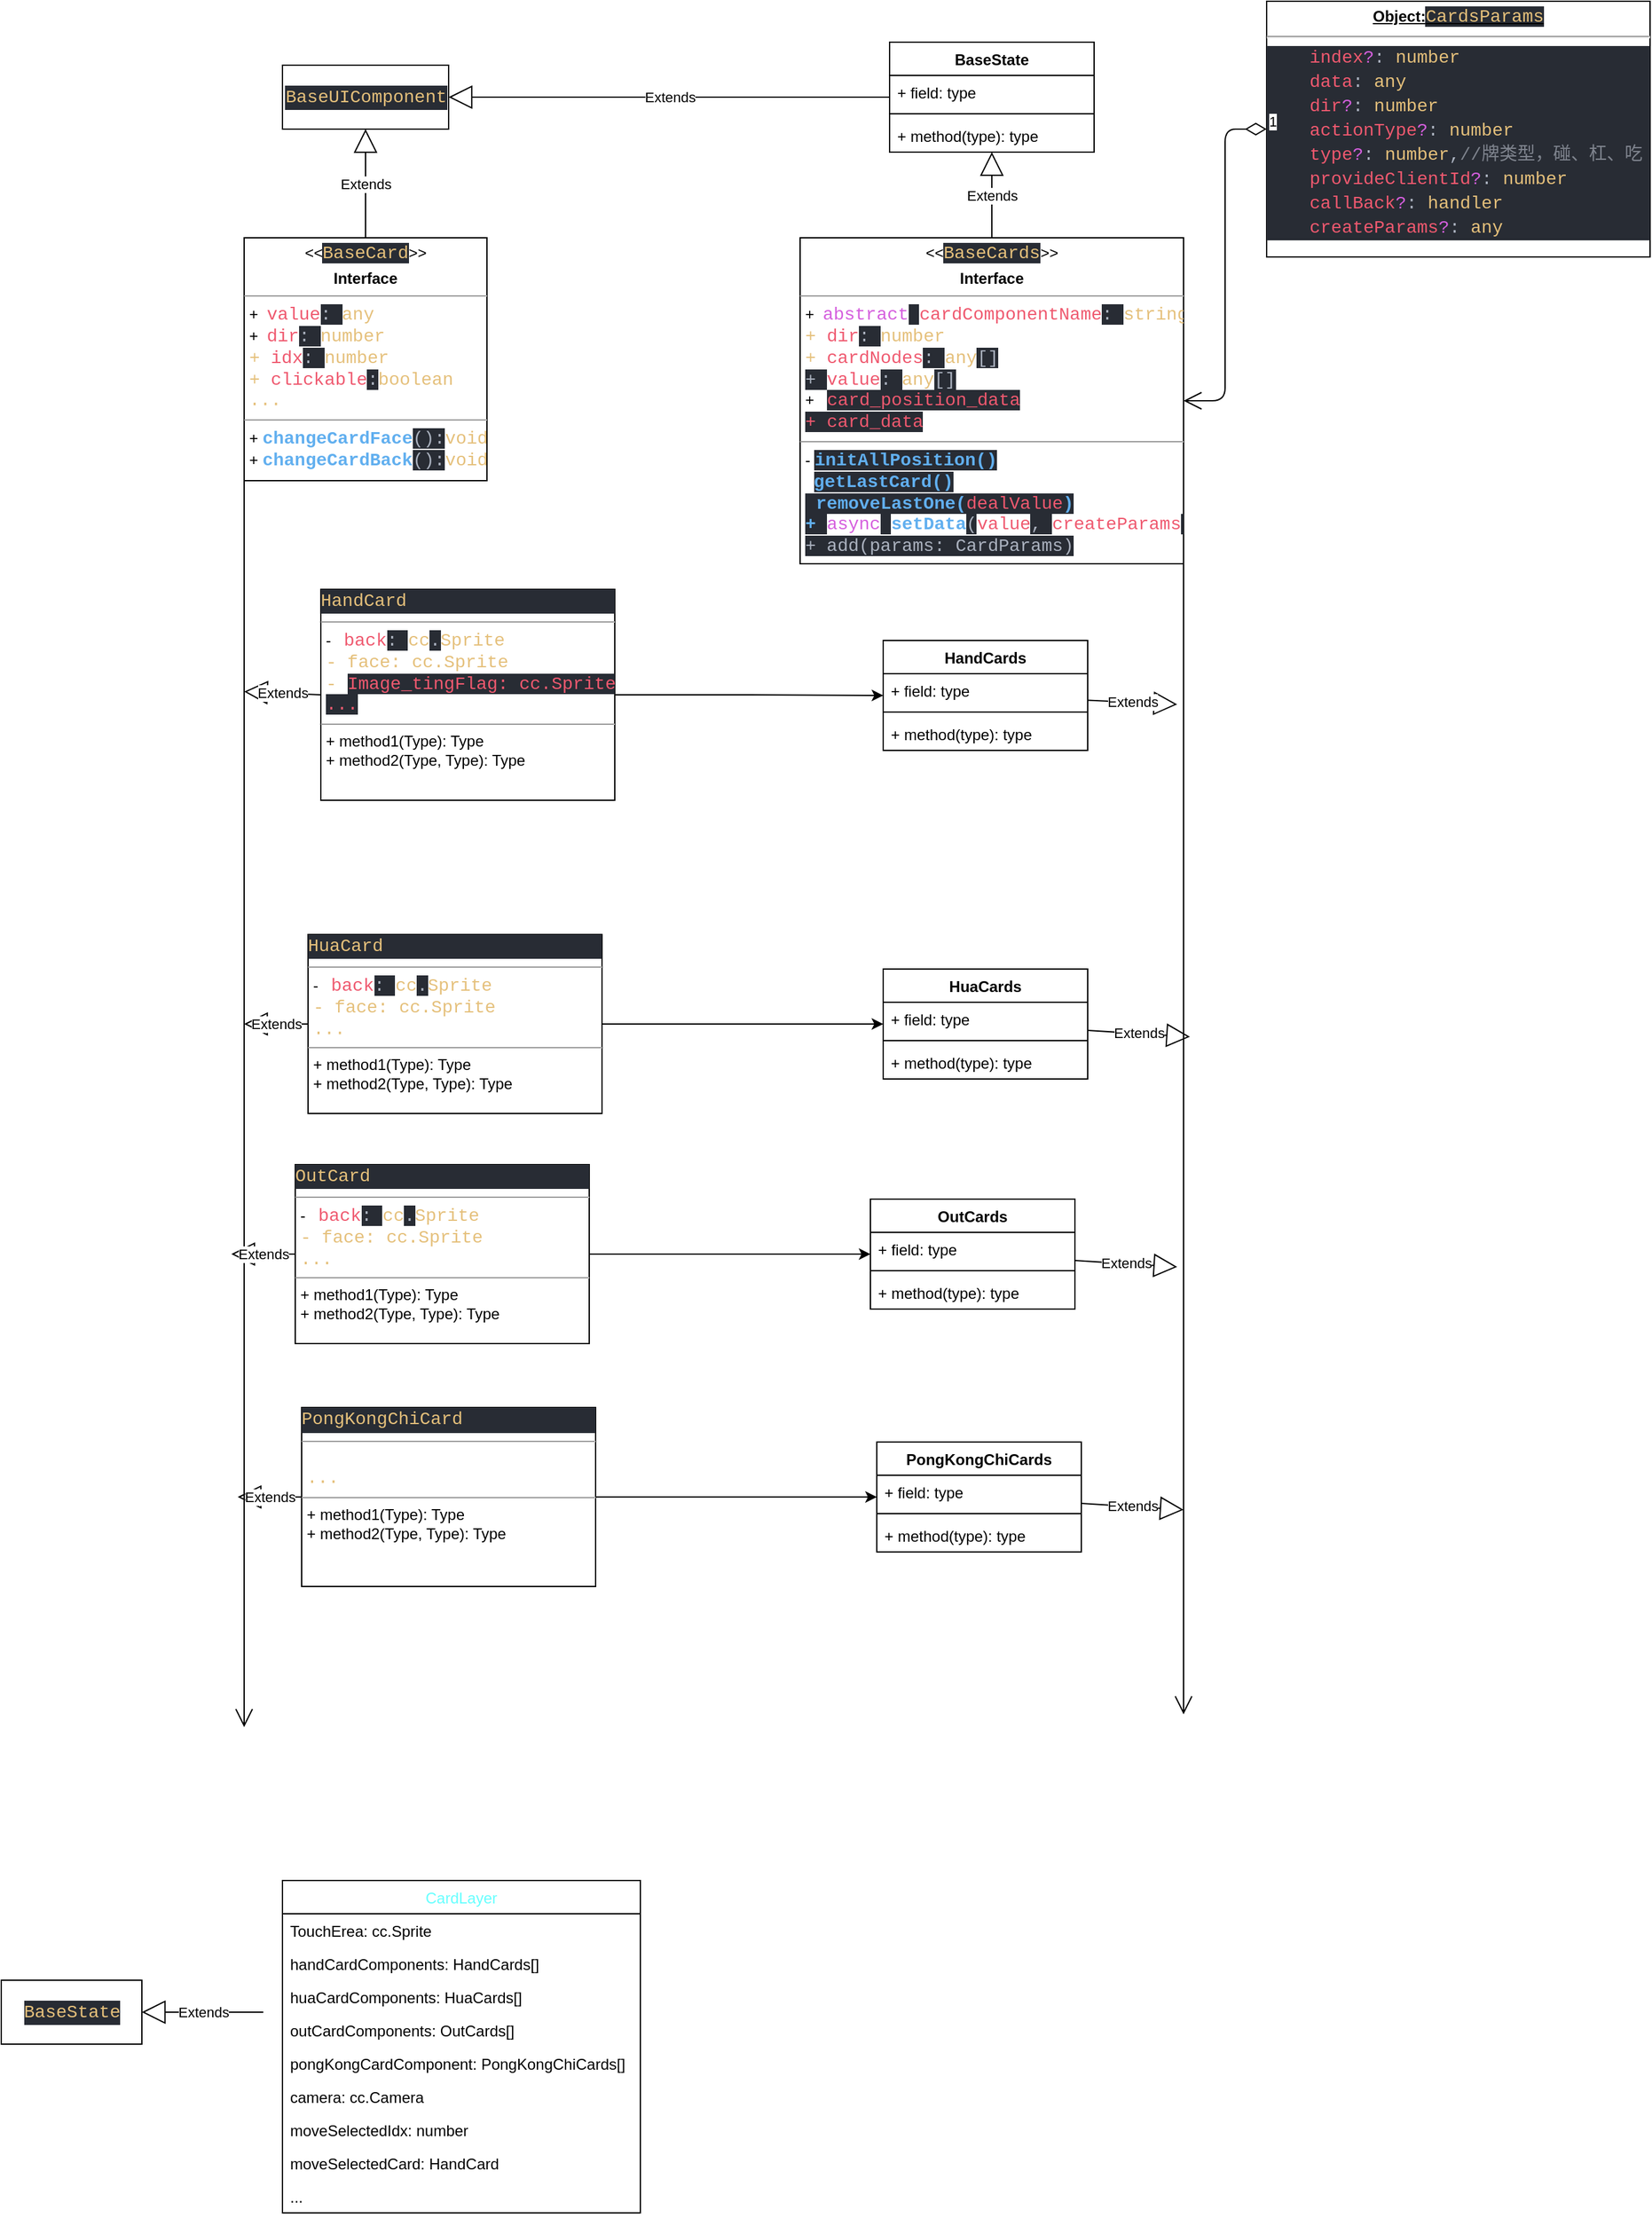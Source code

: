 <mxfile version="14.1.8" type="device"><diagram id="GbCcPe9CxIbS-UIfWck8" name="第 1 页"><mxGraphModel dx="1422" dy="822" grid="1" gridSize="10" guides="1" tooltips="1" connect="1" arrows="1" fold="1" page="1" pageScale="1" pageWidth="827" pageHeight="1169" math="0" shadow="0"><root><mxCell id="0"/><mxCell id="1" parent="0"/><mxCell id="UUUjXAb18__5tPpkyhT2-1" value="&lt;p style=&quot;margin: 0px ; margin-top: 4px ; text-align: center&quot;&gt;&lt;i&gt;&amp;lt;&amp;lt;&lt;/i&gt;&lt;span style=&quot;color: rgb(229 , 192 , 123) ; background-color: rgb(40 , 44 , 52) ; font-family: &amp;#34;consolas&amp;#34; , &amp;#34;consolas&amp;#34; , &amp;#34;courier new&amp;#34; , monospace ; font-size: 14px ; text-align: left&quot;&gt;BaseCard&lt;/span&gt;&lt;i&gt;&amp;gt;&amp;gt;&lt;/i&gt;&lt;/p&gt;&lt;p style=&quot;margin: 0px ; margin-top: 4px ; text-align: center&quot;&gt;&lt;b&gt;Interface&lt;/b&gt;&lt;/p&gt;&lt;hr size=&quot;1&quot;&gt;&lt;p style=&quot;margin: 0px ; margin-left: 4px&quot;&gt;+&amp;nbsp;&amp;nbsp;&lt;span style=&quot;font-family: &amp;#34;consolas&amp;#34; , &amp;#34;consolas&amp;#34; , &amp;#34;courier new&amp;#34; , monospace ; font-size: 14px ; color: rgb(239 , 89 , 111)&quot;&gt;value&lt;/span&gt;&lt;span style=&quot;background-color: rgb(40 , 44 , 52) ; color: rgb(171 , 178 , 191) ; font-family: &amp;#34;consolas&amp;#34; , &amp;#34;consolas&amp;#34; , &amp;#34;courier new&amp;#34; , monospace ; font-size: 14px&quot;&gt;:&amp;nbsp;&lt;/span&gt;&lt;span style=&quot;font-family: &amp;#34;consolas&amp;#34; , &amp;#34;consolas&amp;#34; , &amp;#34;courier new&amp;#34; , monospace ; font-size: 14px ; color: rgb(229 , 192 , 123)&quot;&gt;any&lt;/span&gt;&lt;/p&gt;&lt;p style=&quot;margin: 0px ; margin-left: 4px&quot;&gt;+&amp;nbsp;&amp;nbsp;&lt;span style=&quot;font-family: &amp;#34;consolas&amp;#34; , &amp;#34;consolas&amp;#34; , &amp;#34;courier new&amp;#34; , monospace ; font-size: 14px ; color: rgb(239 , 89 , 111)&quot;&gt;dir&lt;/span&gt;&lt;span style=&quot;background-color: rgb(40 , 44 , 52) ; color: rgb(171 , 178 , 191) ; font-family: &amp;#34;consolas&amp;#34; , &amp;#34;consolas&amp;#34; , &amp;#34;courier new&amp;#34; , monospace ; font-size: 14px&quot;&gt;:&amp;nbsp;&lt;/span&gt;&lt;span style=&quot;font-family: &amp;#34;consolas&amp;#34; , &amp;#34;consolas&amp;#34; , &amp;#34;courier new&amp;#34; , monospace ; font-size: 14px ; color: rgb(229 , 192 , 123)&quot;&gt;number&lt;/span&gt;&lt;/p&gt;&lt;p style=&quot;margin: 0px ; margin-left: 4px&quot;&gt;&lt;font color=&quot;#e5c07b&quot; face=&quot;Consolas, Consolas, Courier New, monospace&quot;&gt;&lt;span style=&quot;font-size: 14px&quot;&gt;+&amp;nbsp;&lt;/span&gt;&lt;/font&gt;&lt;span style=&quot;font-family: &amp;#34;consolas&amp;#34; , &amp;#34;consolas&amp;#34; , &amp;#34;courier new&amp;#34; , monospace ; font-size: 14px ; color: rgb(239 , 89 , 111)&quot;&gt;idx&lt;/span&gt;&lt;span style=&quot;background-color: rgb(40 , 44 , 52) ; color: rgb(171 , 178 , 191) ; font-family: &amp;#34;consolas&amp;#34; , &amp;#34;consolas&amp;#34; , &amp;#34;courier new&amp;#34; , monospace ; font-size: 14px&quot;&gt;:&amp;nbsp;&lt;/span&gt;&lt;span style=&quot;font-family: &amp;#34;consolas&amp;#34; , &amp;#34;consolas&amp;#34; , &amp;#34;courier new&amp;#34; , monospace ; font-size: 14px ; color: rgb(229 , 192 , 123)&quot;&gt;number&lt;/span&gt;&lt;/p&gt;&lt;p style=&quot;margin: 0px ; margin-left: 4px&quot;&gt;&lt;span style=&quot;font-family: &amp;#34;consolas&amp;#34; , &amp;#34;consolas&amp;#34; , &amp;#34;courier new&amp;#34; , monospace ; font-size: 14px ; color: rgb(229 , 192 , 123)&quot;&gt;+&amp;nbsp;&lt;/span&gt;&lt;span style=&quot;font-family: &amp;#34;consolas&amp;#34; , &amp;#34;consolas&amp;#34; , &amp;#34;courier new&amp;#34; , monospace ; font-size: 14px ; color: rgb(239 , 89 , 111)&quot;&gt;clickable&lt;/span&gt;&lt;span style=&quot;background-color: rgb(40 , 44 , 52) ; color: rgb(171 , 178 , 191) ; font-family: &amp;#34;consolas&amp;#34; , &amp;#34;consolas&amp;#34; , &amp;#34;courier new&amp;#34; , monospace ; font-size: 14px&quot;&gt;:&lt;/span&gt;&lt;span style=&quot;font-family: &amp;#34;consolas&amp;#34; , &amp;#34;consolas&amp;#34; , &amp;#34;courier new&amp;#34; , monospace ; font-size: 14px ; color: rgb(229 , 192 , 123)&quot;&gt;boolean&lt;/span&gt;&lt;/p&gt;&lt;p style=&quot;margin: 0px ; margin-left: 4px&quot;&gt;&lt;font color=&quot;#e5c07b&quot; face=&quot;consolas, consolas, courier new, monospace&quot;&gt;&lt;span style=&quot;font-size: 14px&quot;&gt;...&lt;/span&gt;&lt;/font&gt;&lt;/p&gt;&lt;hr size=&quot;1&quot;&gt;&lt;p style=&quot;margin: 0px ; margin-left: 4px&quot;&gt;+&amp;nbsp;&lt;span style=&quot;font-family: &amp;#34;consolas&amp;#34; , &amp;#34;consolas&amp;#34; , &amp;#34;courier new&amp;#34; , monospace ; font-size: 14px ; color: rgb(97 , 175 , 239) ; font-weight: bold&quot;&gt;changeCardFace&lt;/span&gt;&lt;span style=&quot;background-color: rgb(40 , 44 , 52) ; color: rgb(171 , 178 , 191) ; font-family: &amp;#34;consolas&amp;#34; , &amp;#34;consolas&amp;#34; , &amp;#34;courier new&amp;#34; , monospace ; font-size: 14px&quot;&gt;():&lt;/span&gt;&lt;span style=&quot;font-family: &amp;#34;consolas&amp;#34; , &amp;#34;consolas&amp;#34; , &amp;#34;courier new&amp;#34; , monospace ; font-size: 14px ; color: rgb(229 , 192 , 123)&quot;&gt;void&lt;/span&gt;&lt;/p&gt;&lt;p style=&quot;margin: 0px ; margin-left: 4px&quot;&gt;+&amp;nbsp;&lt;span style=&quot;font-family: &amp;#34;consolas&amp;#34; , &amp;#34;consolas&amp;#34; , &amp;#34;courier new&amp;#34; , monospace ; font-size: 14px ; color: rgb(97 , 175 , 239) ; font-weight: bold&quot;&gt;changeCardBack&lt;/span&gt;&lt;span style=&quot;background-color: rgb(40 , 44 , 52) ; color: rgb(171 , 178 , 191) ; font-family: &amp;#34;consolas&amp;#34; , &amp;#34;consolas&amp;#34; , &amp;#34;courier new&amp;#34; , monospace ; font-size: 14px&quot;&gt;():&lt;/span&gt;&lt;span style=&quot;font-family: &amp;#34;consolas&amp;#34; , &amp;#34;consolas&amp;#34; , &amp;#34;courier new&amp;#34; , monospace ; font-size: 14px ; color: rgb(229 , 192 , 123)&quot;&gt;void&lt;/span&gt;&lt;/p&gt;" style="verticalAlign=top;align=left;overflow=fill;fontSize=12;fontFamily=Helvetica;html=1;" vertex="1" parent="1"><mxGeometry x="230" y="205" width="190" height="190" as="geometry"/></mxCell><mxCell id="UUUjXAb18__5tPpkyhT2-2" value="&lt;p style=&quot;margin: 0px ; margin-top: 4px ; text-align: center&quot;&gt;&lt;i&gt;&amp;lt;&amp;lt;&lt;/i&gt;&lt;span style=&quot;color: rgb(229 , 192 , 123) ; background-color: rgb(40 , 44 , 52) ; font-family: &amp;#34;consolas&amp;#34; , &amp;#34;consolas&amp;#34; , &amp;#34;courier new&amp;#34; , monospace ; font-size: 14px ; text-align: left&quot;&gt;BaseCards&lt;/span&gt;&lt;i&gt;&amp;gt;&amp;gt;&lt;/i&gt;&lt;/p&gt;&lt;p style=&quot;margin: 0px ; margin-top: 4px ; text-align: center&quot;&gt;&lt;b&gt;Interface&lt;/b&gt;&lt;/p&gt;&lt;hr size=&quot;1&quot;&gt;&lt;p style=&quot;margin: 0px ; margin-left: 4px&quot;&gt;+&amp;nbsp;&amp;nbsp;&lt;span style=&quot;font-family: &amp;#34;consolas&amp;#34; , &amp;#34;consolas&amp;#34; , &amp;#34;courier new&amp;#34; , monospace ; font-size: 14px ; color: rgb(213 , 95 , 222)&quot;&gt;abstract&lt;/span&gt;&lt;span style=&quot;background-color: rgb(40 , 44 , 52) ; color: rgb(171 , 178 , 191) ; font-family: &amp;#34;consolas&amp;#34; , &amp;#34;consolas&amp;#34; , &amp;#34;courier new&amp;#34; , monospace ; font-size: 14px&quot;&gt;&amp;nbsp;&lt;/span&gt;&lt;span style=&quot;font-family: &amp;#34;consolas&amp;#34; , &amp;#34;consolas&amp;#34; , &amp;#34;courier new&amp;#34; , monospace ; font-size: 14px ; color: rgb(239 , 89 , 111)&quot;&gt;cardComponentName&lt;/span&gt;&lt;span style=&quot;background-color: rgb(40 , 44 , 52) ; color: rgb(171 , 178 , 191) ; font-family: &amp;#34;consolas&amp;#34; , &amp;#34;consolas&amp;#34; , &amp;#34;courier new&amp;#34; , monospace ; font-size: 14px&quot;&gt;:&amp;nbsp;&lt;/span&gt;&lt;span style=&quot;font-family: &amp;#34;consolas&amp;#34; , &amp;#34;consolas&amp;#34; , &amp;#34;courier new&amp;#34; , monospace ; font-size: 14px ; color: rgb(229 , 192 , 123)&quot;&gt;string&lt;/span&gt;&lt;/p&gt;&lt;p style=&quot;margin: 0px ; margin-left: 4px&quot;&gt;&lt;span style=&quot;font-family: &amp;#34;consolas&amp;#34; , &amp;#34;consolas&amp;#34; , &amp;#34;courier new&amp;#34; , monospace ; font-size: 14px ; color: rgb(229 , 192 , 123)&quot;&gt;+&amp;nbsp;&lt;/span&gt;&lt;span style=&quot;font-family: &amp;#34;consolas&amp;#34; , &amp;#34;consolas&amp;#34; , &amp;#34;courier new&amp;#34; , monospace ; font-size: 14px ; color: rgb(239 , 89 , 111)&quot;&gt;dir&lt;/span&gt;&lt;span style=&quot;background-color: rgb(40 , 44 , 52) ; color: rgb(171 , 178 , 191) ; font-family: &amp;#34;consolas&amp;#34; , &amp;#34;consolas&amp;#34; , &amp;#34;courier new&amp;#34; , monospace ; font-size: 14px&quot;&gt;:&amp;nbsp;&lt;/span&gt;&lt;span style=&quot;font-family: &amp;#34;consolas&amp;#34; , &amp;#34;consolas&amp;#34; , &amp;#34;courier new&amp;#34; , monospace ; font-size: 14px ; color: rgb(229 , 192 , 123)&quot;&gt;number&lt;/span&gt;&lt;/p&gt;&lt;p style=&quot;margin: 0px ; margin-left: 4px&quot;&gt;&lt;span style=&quot;font-family: &amp;#34;consolas&amp;#34; , &amp;#34;consolas&amp;#34; , &amp;#34;courier new&amp;#34; , monospace ; font-size: 14px ; color: rgb(229 , 192 , 123)&quot;&gt;+&amp;nbsp;&lt;/span&gt;&lt;span style=&quot;font-family: &amp;#34;consolas&amp;#34; , &amp;#34;consolas&amp;#34; , &amp;#34;courier new&amp;#34; , monospace ; font-size: 14px ; color: rgb(239 , 89 , 111)&quot;&gt;cardNodes&lt;/span&gt;&lt;span style=&quot;background-color: rgb(40 , 44 , 52) ; color: rgb(171 , 178 , 191) ; font-family: &amp;#34;consolas&amp;#34; , &amp;#34;consolas&amp;#34; , &amp;#34;courier new&amp;#34; , monospace ; font-size: 14px&quot;&gt;:&amp;nbsp;&lt;/span&gt;&lt;span style=&quot;font-family: &amp;#34;consolas&amp;#34; , &amp;#34;consolas&amp;#34; , &amp;#34;courier new&amp;#34; , monospace ; font-size: 14px ; color: rgb(229 , 192 , 123)&quot;&gt;any&lt;/span&gt;&lt;span style=&quot;background-color: rgb(40 , 44 , 52) ; color: rgb(171 , 178 , 191) ; font-family: &amp;#34;consolas&amp;#34; , &amp;#34;consolas&amp;#34; , &amp;#34;courier new&amp;#34; , monospace ; font-size: 14px&quot;&gt;[]&lt;/span&gt;&lt;/p&gt;&lt;p style=&quot;margin: 0px ; margin-left: 4px&quot;&gt;&lt;span style=&quot;background-color: rgb(40 , 44 , 52) ; color: rgb(171 , 178 , 191) ; font-family: &amp;#34;consolas&amp;#34; , &amp;#34;consolas&amp;#34; , &amp;#34;courier new&amp;#34; , monospace ; font-size: 14px&quot;&gt;+&amp;nbsp;&lt;/span&gt;&lt;span style=&quot;font-family: &amp;#34;consolas&amp;#34; , &amp;#34;consolas&amp;#34; , &amp;#34;courier new&amp;#34; , monospace ; font-size: 14px ; color: rgb(239 , 89 , 111)&quot;&gt;value&lt;/span&gt;&lt;span style=&quot;background-color: rgb(40 , 44 , 52) ; color: rgb(171 , 178 , 191) ; font-family: &amp;#34;consolas&amp;#34; , &amp;#34;consolas&amp;#34; , &amp;#34;courier new&amp;#34; , monospace ; font-size: 14px&quot;&gt;:&amp;nbsp;&lt;/span&gt;&lt;span style=&quot;font-family: &amp;#34;consolas&amp;#34; , &amp;#34;consolas&amp;#34; , &amp;#34;courier new&amp;#34; , monospace ; font-size: 14px ; color: rgb(229 , 192 , 123)&quot;&gt;any&lt;/span&gt;&lt;span style=&quot;background-color: rgb(40 , 44 , 52) ; color: rgb(171 , 178 , 191) ; font-family: &amp;#34;consolas&amp;#34; , &amp;#34;consolas&amp;#34; , &amp;#34;courier new&amp;#34; , monospace ; font-size: 14px&quot;&gt;[]&lt;/span&gt;&lt;/p&gt;&lt;p style=&quot;margin: 0px ; margin-left: 4px&quot;&gt;+&amp;nbsp; &amp;nbsp;&lt;span style=&quot;color: rgb(239 , 89 , 111) ; background-color: rgb(40 , 44 , 52) ; font-family: &amp;#34;consolas&amp;#34; , &amp;#34;consolas&amp;#34; , &amp;#34;courier new&amp;#34; , monospace ; font-size: 14px&quot;&gt;card_position_data&lt;/span&gt;&lt;/p&gt;&lt;p style=&quot;margin: 0px ; margin-left: 4px&quot;&gt;&lt;span style=&quot;color: rgb(239 , 89 , 111) ; background-color: rgb(40 , 44 , 52) ; font-family: &amp;#34;consolas&amp;#34; , &amp;#34;consolas&amp;#34; , &amp;#34;courier new&amp;#34; , monospace ; font-size: 14px&quot;&gt;+&amp;nbsp;&lt;/span&gt;&lt;span style=&quot;color: rgb(239 , 89 , 111) ; background-color: rgb(40 , 44 , 52) ; font-family: &amp;#34;consolas&amp;#34; , &amp;#34;consolas&amp;#34; , &amp;#34;courier new&amp;#34; , monospace ; font-size: 14px&quot;&gt;card_data&lt;/span&gt;&lt;/p&gt;&lt;hr size=&quot;1&quot;&gt;&lt;p style=&quot;margin: 0px ; margin-left: 4px&quot;&gt;-&amp;nbsp;&lt;span style=&quot;color: rgb(97 , 175 , 239) ; font-weight: bold ; background-color: rgb(40 , 44 , 52) ; font-family: &amp;#34;consolas&amp;#34; , &amp;#34;consolas&amp;#34; , &amp;#34;courier new&amp;#34; , monospace ; font-size: 14px&quot;&gt;initAllPosition()&lt;/span&gt;&lt;/p&gt;&lt;p style=&quot;margin: 0px ; margin-left: 4px&quot;&gt;&amp;nbsp;&amp;nbsp;&lt;span style=&quot;color: rgb(97 , 175 , 239) ; font-weight: bold ; background-color: rgb(40 , 44 , 52) ; font-family: &amp;#34;consolas&amp;#34; , &amp;#34;consolas&amp;#34; , &amp;#34;courier new&amp;#34; , monospace ; font-size: 14px&quot;&gt;getLastCard()&lt;/span&gt;&lt;/p&gt;&lt;p style=&quot;margin: 0px ; margin-left: 4px&quot;&gt;&lt;span style=&quot;color: rgb(97 , 175 , 239) ; font-weight: bold ; background-color: rgb(40 , 44 , 52) ; font-family: &amp;#34;consolas&amp;#34; , &amp;#34;consolas&amp;#34; , &amp;#34;courier new&amp;#34; , monospace ; font-size: 14px&quot;&gt;&amp;nbsp;&lt;/span&gt;&lt;span style=&quot;color: rgb(97 , 175 , 239) ; font-weight: bold ; background-color: rgb(40 , 44 , 52) ; font-family: &amp;#34;consolas&amp;#34; , &amp;#34;consolas&amp;#34; , &amp;#34;courier new&amp;#34; , monospace ; font-size: 14px&quot;&gt;removeLastOne(&lt;/span&gt;&lt;span style=&quot;color: rgb(239 , 89 , 111) ; background-color: rgb(40 , 44 , 52) ; font-family: &amp;#34;consolas&amp;#34; , &amp;#34;consolas&amp;#34; , &amp;#34;courier new&amp;#34; , monospace ; font-size: 14px&quot;&gt;dealValue&lt;/span&gt;&lt;span style=&quot;background-color: rgb(40 , 44 , 52) ; color: rgb(97 , 175 , 239) ; font-family: &amp;#34;consolas&amp;#34; , &amp;#34;consolas&amp;#34; , &amp;#34;courier new&amp;#34; , monospace ; font-size: 14px ; font-weight: bold&quot;&gt;)&lt;/span&gt;&lt;/p&gt;&lt;p style=&quot;margin: 0px ; margin-left: 4px&quot;&gt;&lt;span style=&quot;background-color: rgb(40 , 44 , 52) ; color: rgb(97 , 175 , 239) ; font-family: &amp;#34;consolas&amp;#34; , &amp;#34;consolas&amp;#34; , &amp;#34;courier new&amp;#34; , monospace ; font-size: 14px ; font-weight: bold&quot;&gt;+&amp;nbsp;&lt;/span&gt;&lt;span style=&quot;font-family: &amp;#34;consolas&amp;#34; , &amp;#34;consolas&amp;#34; , &amp;#34;courier new&amp;#34; , monospace ; font-size: 14px ; color: rgb(213 , 95 , 222)&quot;&gt;async&lt;/span&gt;&lt;span style=&quot;background-color: rgb(40 , 44 , 52) ; color: rgb(171 , 178 , 191) ; font-family: &amp;#34;consolas&amp;#34; , &amp;#34;consolas&amp;#34; , &amp;#34;courier new&amp;#34; , monospace ; font-size: 14px&quot;&gt;&amp;nbsp;&lt;/span&gt;&lt;span style=&quot;font-family: &amp;#34;consolas&amp;#34; , &amp;#34;consolas&amp;#34; , &amp;#34;courier new&amp;#34; , monospace ; font-size: 14px ; color: rgb(97 , 175 , 239) ; font-weight: bold&quot;&gt;setData&lt;/span&gt;&lt;span style=&quot;background-color: rgb(40 , 44 , 52) ; color: rgb(171 , 178 , 191) ; font-family: &amp;#34;consolas&amp;#34; , &amp;#34;consolas&amp;#34; , &amp;#34;courier new&amp;#34; , monospace ; font-size: 14px&quot;&gt;(&lt;/span&gt;&lt;span style=&quot;font-family: &amp;#34;consolas&amp;#34; , &amp;#34;consolas&amp;#34; , &amp;#34;courier new&amp;#34; , monospace ; font-size: 14px ; color: rgb(239 , 89 , 111)&quot;&gt;value&lt;/span&gt;&lt;span style=&quot;background-color: rgb(40 , 44 , 52) ; color: rgb(171 , 178 , 191) ; font-family: &amp;#34;consolas&amp;#34; , &amp;#34;consolas&amp;#34; , &amp;#34;courier new&amp;#34; , monospace ; font-size: 14px&quot;&gt;,&amp;nbsp;&lt;/span&gt;&lt;span style=&quot;font-family: &amp;#34;consolas&amp;#34; , &amp;#34;consolas&amp;#34; , &amp;#34;courier new&amp;#34; , monospace ; font-size: 14px ; color: rgb(239 , 89 , 111)&quot;&gt;createParams&lt;/span&gt;&lt;span style=&quot;background-color: rgb(40 , 44 , 52) ; color: rgb(171 , 178 , 191) ; font-family: &amp;#34;consolas&amp;#34; , &amp;#34;consolas&amp;#34; , &amp;#34;courier new&amp;#34; , monospace ; font-size: 14px&quot;&gt;)&lt;/span&gt;&lt;/p&gt;&lt;p style=&quot;margin: 0px ; margin-left: 4px&quot;&gt;&lt;span style=&quot;background-color: rgb(40 , 44 , 52) ; color: rgb(171 , 178 , 191) ; font-family: &amp;#34;consolas&amp;#34; , &amp;#34;consolas&amp;#34; , &amp;#34;courier new&amp;#34; , monospace ; font-size: 14px&quot;&gt;+ add(params: CardParams)&lt;/span&gt;&lt;/p&gt;&lt;p style=&quot;margin: 0px ; margin-left: 4px&quot;&gt;&lt;span style=&quot;color: rgb(97 , 175 , 239) ; font-weight: bold ; background-color: rgb(40 , 44 , 52) ; font-family: &amp;#34;consolas&amp;#34; , &amp;#34;consolas&amp;#34; , &amp;#34;courier new&amp;#34; , monospace ; font-size: 14px&quot;&gt;&lt;br&gt;&lt;/span&gt;&lt;/p&gt;" style="verticalAlign=top;align=left;overflow=fill;fontSize=12;fontFamily=Helvetica;html=1;" vertex="1" parent="1"><mxGeometry x="665" y="205" width="300" height="255" as="geometry"/></mxCell><mxCell id="UUUjXAb18__5tPpkyhT2-3" value="&lt;div style=&quot;color: rgb(171 , 178 , 191) ; background-color: rgb(40 , 44 , 52) ; font-family: &amp;#34;consolas&amp;#34; , &amp;#34;consolas&amp;#34; , &amp;#34;courier new&amp;#34; , monospace ; font-size: 14px ; line-height: 19px&quot;&gt;&lt;span style=&quot;color: #e5c07b&quot;&gt;BaseUIComponent&lt;/span&gt;&lt;/div&gt;" style="html=1;" vertex="1" parent="1"><mxGeometry x="260" y="70" width="130" height="50" as="geometry"/></mxCell><mxCell id="UUUjXAb18__5tPpkyhT2-4" value="Extends" style="endArrow=block;endSize=16;endFill=0;html=1;entryX=0.5;entryY=1;entryDx=0;entryDy=0;exitX=0.5;exitY=0;exitDx=0;exitDy=0;" edge="1" parent="1" source="UUUjXAb18__5tPpkyhT2-1" target="UUUjXAb18__5tPpkyhT2-3"><mxGeometry width="160" relative="1" as="geometry"><mxPoint x="440" y="210" as="sourcePoint"/><mxPoint x="600" y="210" as="targetPoint"/></mxGeometry></mxCell><mxCell id="UUUjXAb18__5tPpkyhT2-5" value="BaseState" style="swimlane;fontStyle=1;align=center;verticalAlign=top;childLayout=stackLayout;horizontal=1;startSize=26;horizontalStack=0;resizeParent=1;resizeParentMax=0;resizeLast=0;collapsible=1;marginBottom=0;" vertex="1" parent="1"><mxGeometry x="735" y="52" width="160" height="86" as="geometry"/></mxCell><mxCell id="UUUjXAb18__5tPpkyhT2-6" value="+ field: type" style="text;strokeColor=none;fillColor=none;align=left;verticalAlign=top;spacingLeft=4;spacingRight=4;overflow=hidden;rotatable=0;points=[[0,0.5],[1,0.5]];portConstraint=eastwest;" vertex="1" parent="UUUjXAb18__5tPpkyhT2-5"><mxGeometry y="26" width="160" height="26" as="geometry"/></mxCell><mxCell id="UUUjXAb18__5tPpkyhT2-7" value="" style="line;strokeWidth=1;fillColor=none;align=left;verticalAlign=middle;spacingTop=-1;spacingLeft=3;spacingRight=3;rotatable=0;labelPosition=right;points=[];portConstraint=eastwest;" vertex="1" parent="UUUjXAb18__5tPpkyhT2-5"><mxGeometry y="52" width="160" height="8" as="geometry"/></mxCell><mxCell id="UUUjXAb18__5tPpkyhT2-8" value="+ method(type): type" style="text;strokeColor=none;fillColor=none;align=left;verticalAlign=top;spacingLeft=4;spacingRight=4;overflow=hidden;rotatable=0;points=[[0,0.5],[1,0.5]];portConstraint=eastwest;" vertex="1" parent="UUUjXAb18__5tPpkyhT2-5"><mxGeometry y="60" width="160" height="26" as="geometry"/></mxCell><mxCell id="UUUjXAb18__5tPpkyhT2-9" value="Extends" style="endArrow=block;endSize=16;endFill=0;html=1;entryX=1;entryY=0.5;entryDx=0;entryDy=0;" edge="1" parent="1" source="UUUjXAb18__5tPpkyhT2-5" target="UUUjXAb18__5tPpkyhT2-3"><mxGeometry width="160" relative="1" as="geometry"><mxPoint x="560" y="100" as="sourcePoint"/><mxPoint x="720" y="100" as="targetPoint"/></mxGeometry></mxCell><mxCell id="UUUjXAb18__5tPpkyhT2-10" value="Extends" style="endArrow=block;endSize=16;endFill=0;html=1;exitX=0.5;exitY=0;exitDx=0;exitDy=0;" edge="1" parent="1" source="UUUjXAb18__5tPpkyhT2-2" target="UUUjXAb18__5tPpkyhT2-5"><mxGeometry width="160" relative="1" as="geometry"><mxPoint x="817" y="210" as="sourcePoint"/><mxPoint x="980" y="210" as="targetPoint"/></mxGeometry></mxCell><mxCell id="UUUjXAb18__5tPpkyhT2-11" value="&lt;p style=&quot;margin: 0px ; margin-top: 4px ; text-align: center ; text-decoration: underline&quot;&gt;&lt;b&gt;Object:&lt;/b&gt;&lt;span style=&quot;color: rgb(229 , 192 , 123) ; background-color: rgb(40 , 44 , 52) ; font-family: &amp;#34;consolas&amp;#34; , &amp;#34;consolas&amp;#34; , &amp;#34;courier new&amp;#34; , monospace ; font-size: 14px ; text-align: left&quot;&gt;CardsParams&lt;/span&gt;&lt;/p&gt;&lt;hr&gt;&lt;div style=&quot;color: rgb(171 , 178 , 191) ; background-color: rgb(40 , 44 , 52) ; font-family: &amp;#34;consolas&amp;#34; , &amp;#34;consolas&amp;#34; , &amp;#34;courier new&amp;#34; , monospace ; font-size: 14px ; line-height: 19px&quot;&gt;&lt;div&gt;&amp;nbsp;&amp;nbsp;&amp;nbsp;&amp;nbsp;&lt;span style=&quot;color: #ef596f&quot;&gt;index&lt;/span&gt;&lt;span style=&quot;color: #d55fde&quot;&gt;?&lt;/span&gt;:&amp;nbsp;&lt;span style=&quot;color: #e5c07b&quot;&gt;number&lt;/span&gt;&lt;/div&gt;&lt;div&gt;&amp;nbsp;&amp;nbsp;&amp;nbsp;&amp;nbsp;&lt;span style=&quot;color: #ef596f&quot;&gt;data&lt;/span&gt;:&amp;nbsp;&lt;span style=&quot;color: #e5c07b&quot;&gt;any&lt;/span&gt;&lt;/div&gt;&lt;div&gt;&amp;nbsp;&amp;nbsp;&amp;nbsp;&amp;nbsp;&lt;span style=&quot;color: #ef596f&quot;&gt;dir&lt;/span&gt;&lt;span style=&quot;color: #d55fde&quot;&gt;?&lt;/span&gt;:&amp;nbsp;&lt;span style=&quot;color: #e5c07b&quot;&gt;number&lt;/span&gt;&lt;/div&gt;&lt;div&gt;&amp;nbsp;&amp;nbsp;&amp;nbsp;&amp;nbsp;&lt;span style=&quot;color: #ef596f&quot;&gt;actionType&lt;/span&gt;&lt;span style=&quot;color: #d55fde&quot;&gt;?&lt;/span&gt;:&amp;nbsp;&lt;span style=&quot;color: #e5c07b&quot;&gt;number&lt;/span&gt;&lt;/div&gt;&lt;div&gt;&amp;nbsp;&amp;nbsp;&amp;nbsp;&amp;nbsp;&lt;span style=&quot;color: #ef596f&quot;&gt;type&lt;/span&gt;&lt;span style=&quot;color: #d55fde&quot;&gt;?&lt;/span&gt;:&amp;nbsp;&lt;span style=&quot;color: #e5c07b&quot;&gt;number&lt;/span&gt;,&lt;span style=&quot;color: #7f848e&quot;&gt;//牌类型，碰、杠、吃&lt;/span&gt;&lt;/div&gt;&lt;div&gt;&amp;nbsp;&amp;nbsp;&amp;nbsp;&amp;nbsp;&lt;span style=&quot;color: #ef596f&quot;&gt;provideClientId&lt;/span&gt;&lt;span style=&quot;color: #d55fde&quot;&gt;?&lt;/span&gt;:&amp;nbsp;&lt;span style=&quot;color: #e5c07b&quot;&gt;number&lt;/span&gt;&lt;/div&gt;&lt;div&gt;&amp;nbsp;&amp;nbsp;&amp;nbsp;&amp;nbsp;&lt;span style=&quot;color: #ef596f&quot;&gt;callBack&lt;/span&gt;&lt;span style=&quot;color: #d55fde&quot;&gt;?&lt;/span&gt;:&amp;nbsp;&lt;span style=&quot;color: #e5c07b&quot;&gt;handler&lt;/span&gt;&lt;/div&gt;&lt;div&gt;&amp;nbsp;&amp;nbsp;&amp;nbsp;&amp;nbsp;&lt;span style=&quot;color: #ef596f&quot;&gt;createParams&lt;/span&gt;&lt;span style=&quot;color: #d55fde&quot;&gt;?&lt;/span&gt;:&amp;nbsp;&lt;span style=&quot;color: #e5c07b&quot;&gt;any&lt;/span&gt;&lt;/div&gt;&lt;/div&gt;" style="verticalAlign=top;align=left;overflow=fill;fontSize=12;fontFamily=Helvetica;html=1;" vertex="1" parent="1"><mxGeometry x="1030" y="20" width="300" height="200" as="geometry"/></mxCell><mxCell id="UUUjXAb18__5tPpkyhT2-13" value="HandCards" style="swimlane;fontStyle=1;align=center;verticalAlign=top;childLayout=stackLayout;horizontal=1;startSize=26;horizontalStack=0;resizeParent=1;resizeParentMax=0;resizeLast=0;collapsible=1;marginBottom=0;" vertex="1" parent="1"><mxGeometry x="730" y="520" width="160" height="86" as="geometry"/></mxCell><mxCell id="UUUjXAb18__5tPpkyhT2-14" value="+ field: type" style="text;strokeColor=none;fillColor=none;align=left;verticalAlign=top;spacingLeft=4;spacingRight=4;overflow=hidden;rotatable=0;points=[[0,0.5],[1,0.5]];portConstraint=eastwest;" vertex="1" parent="UUUjXAb18__5tPpkyhT2-13"><mxGeometry y="26" width="160" height="26" as="geometry"/></mxCell><mxCell id="UUUjXAb18__5tPpkyhT2-15" value="" style="line;strokeWidth=1;fillColor=none;align=left;verticalAlign=middle;spacingTop=-1;spacingLeft=3;spacingRight=3;rotatable=0;labelPosition=right;points=[];portConstraint=eastwest;" vertex="1" parent="UUUjXAb18__5tPpkyhT2-13"><mxGeometry y="52" width="160" height="8" as="geometry"/></mxCell><mxCell id="UUUjXAb18__5tPpkyhT2-16" value="+ method(type): type" style="text;strokeColor=none;fillColor=none;align=left;verticalAlign=top;spacingLeft=4;spacingRight=4;overflow=hidden;rotatable=0;points=[[0,0.5],[1,0.5]];portConstraint=eastwest;" vertex="1" parent="UUUjXAb18__5tPpkyhT2-13"><mxGeometry y="60" width="160" height="26" as="geometry"/></mxCell><mxCell id="UUUjXAb18__5tPpkyhT2-25" style="edgeStyle=orthogonalEdgeStyle;rounded=0;orthogonalLoop=1;jettySize=auto;html=1;" edge="1" parent="1" source="UUUjXAb18__5tPpkyhT2-26" target="UUUjXAb18__5tPpkyhT2-13"><mxGeometry relative="1" as="geometry"><mxPoint x="885" y="605" as="sourcePoint"/></mxGeometry></mxCell><mxCell id="UUUjXAb18__5tPpkyhT2-23" value="1" style="endArrow=open;html=1;endSize=12;startArrow=diamondThin;startSize=14;startFill=0;edgeStyle=orthogonalEdgeStyle;align=left;verticalAlign=bottom;" edge="1" parent="1" source="UUUjXAb18__5tPpkyhT2-11" target="UUUjXAb18__5tPpkyhT2-2"><mxGeometry x="-1" y="3" relative="1" as="geometry"><mxPoint x="500" y="740" as="sourcePoint"/><mxPoint x="660" y="740" as="targetPoint"/></mxGeometry></mxCell><mxCell id="UUUjXAb18__5tPpkyhT2-26" value="&lt;div style=&quot;color: rgb(171 , 178 , 191) ; background-color: rgb(40 , 44 , 52) ; font-family: &amp;#34;consolas&amp;#34; , &amp;#34;consolas&amp;#34; , &amp;#34;courier new&amp;#34; , monospace ; font-size: 14px ; line-height: 19px&quot;&gt;&lt;div style=&quot;font-family: &amp;#34;consolas&amp;#34; , &amp;#34;consolas&amp;#34; , &amp;#34;courier new&amp;#34; , monospace ; line-height: 19px&quot;&gt;&lt;span style=&quot;color: #e5c07b&quot;&gt;HandCard&lt;/span&gt;&lt;/div&gt;&lt;/div&gt;&lt;hr size=&quot;1&quot;&gt;&lt;p style=&quot;margin: 0px ; margin-left: 4px&quot;&gt;-&amp;nbsp; &amp;nbsp;&lt;span style=&quot;font-family: &amp;#34;consolas&amp;#34; , &amp;#34;consolas&amp;#34; , &amp;#34;courier new&amp;#34; , monospace ; font-size: 14px ; color: rgb(239 , 89 , 111)&quot;&gt;back&lt;/span&gt;&lt;span style=&quot;background-color: rgb(40 , 44 , 52) ; color: rgb(171 , 178 , 191) ; font-family: &amp;#34;consolas&amp;#34; , &amp;#34;consolas&amp;#34; , &amp;#34;courier new&amp;#34; , monospace ; font-size: 14px&quot;&gt;:&amp;nbsp;&lt;/span&gt;&lt;span style=&quot;font-family: &amp;#34;consolas&amp;#34; , &amp;#34;consolas&amp;#34; , &amp;#34;courier new&amp;#34; , monospace ; font-size: 14px ; color: rgb(229 , 192 , 123)&quot;&gt;cc&lt;/span&gt;&lt;span style=&quot;background-color: rgb(40 , 44 , 52) ; color: rgb(171 , 178 , 191) ; font-family: &amp;#34;consolas&amp;#34; , &amp;#34;consolas&amp;#34; , &amp;#34;courier new&amp;#34; , monospace ; font-size: 14px&quot;&gt;.&lt;/span&gt;&lt;span style=&quot;font-family: &amp;#34;consolas&amp;#34; , &amp;#34;consolas&amp;#34; , &amp;#34;courier new&amp;#34; , monospace ; font-size: 14px ; color: rgb(229 , 192 , 123)&quot;&gt;Sprite&lt;/span&gt;&lt;/p&gt;&lt;p style=&quot;margin: 0px ; margin-left: 4px&quot;&gt;&lt;font color=&quot;#e5c07b&quot; face=&quot;consolas, consolas, courier new, monospace&quot;&gt;&lt;span style=&quot;font-size: 14px&quot;&gt;- face: cc.Sprite&lt;/span&gt;&lt;/font&gt;&lt;/p&gt;&lt;p style=&quot;margin: 0px ; margin-left: 4px&quot;&gt;&lt;font color=&quot;#e5c07b&quot; face=&quot;consolas, consolas, courier new, monospace&quot;&gt;&lt;span style=&quot;font-size: 14px&quot;&gt;-&amp;nbsp;&lt;/span&gt;&lt;/font&gt;&lt;span style=&quot;color: rgb(239 , 89 , 111) ; background-color: rgb(40 , 44 , 52) ; font-family: &amp;#34;consolas&amp;#34; , &amp;#34;consolas&amp;#34; , &amp;#34;courier new&amp;#34; , monospace ; font-size: 14px&quot;&gt;Image_tingFlag: cc.Sprite&lt;/span&gt;&lt;/p&gt;&lt;p style=&quot;margin: 0px ; margin-left: 4px&quot;&gt;&lt;span style=&quot;color: rgb(239 , 89 , 111) ; background-color: rgb(40 , 44 , 52) ; font-family: &amp;#34;consolas&amp;#34; , &amp;#34;consolas&amp;#34; , &amp;#34;courier new&amp;#34; , monospace ; font-size: 14px&quot;&gt;...&lt;/span&gt;&lt;/p&gt;&lt;hr size=&quot;1&quot;&gt;&lt;p style=&quot;margin: 0px ; margin-left: 4px&quot;&gt;+ method1(Type): Type&lt;br&gt;+ method2(Type, Type): Type&lt;/p&gt;" style="verticalAlign=top;align=left;overflow=fill;fontSize=12;fontFamily=Helvetica;html=1;" vertex="1" parent="1"><mxGeometry x="290" y="480" width="230" height="165" as="geometry"/></mxCell><mxCell id="UUUjXAb18__5tPpkyhT2-27" value="&lt;div style=&quot;background-color: rgb(40 , 44 , 52) ; font-family: &amp;#34;consolas&amp;#34; , &amp;#34;consolas&amp;#34; , &amp;#34;courier new&amp;#34; , monospace ; font-size: 14px ; line-height: 19px&quot;&gt;&lt;div style=&quot;font-family: &amp;#34;consolas&amp;#34; , &amp;#34;consolas&amp;#34; , &amp;#34;courier new&amp;#34; , monospace ; line-height: 19px&quot;&gt;&lt;font color=&quot;#e5c07b&quot;&gt;HuaCard&lt;/font&gt;&lt;/div&gt;&lt;/div&gt;&lt;hr size=&quot;1&quot;&gt;&lt;p style=&quot;margin: 0px ; margin-left: 4px&quot;&gt;-&amp;nbsp; &amp;nbsp;&lt;span style=&quot;font-family: &amp;#34;consolas&amp;#34; , &amp;#34;consolas&amp;#34; , &amp;#34;courier new&amp;#34; , monospace ; font-size: 14px ; color: rgb(239 , 89 , 111)&quot;&gt;back&lt;/span&gt;&lt;span style=&quot;background-color: rgb(40 , 44 , 52) ; color: rgb(171 , 178 , 191) ; font-family: &amp;#34;consolas&amp;#34; , &amp;#34;consolas&amp;#34; , &amp;#34;courier new&amp;#34; , monospace ; font-size: 14px&quot;&gt;:&amp;nbsp;&lt;/span&gt;&lt;span style=&quot;font-family: &amp;#34;consolas&amp;#34; , &amp;#34;consolas&amp;#34; , &amp;#34;courier new&amp;#34; , monospace ; font-size: 14px ; color: rgb(229 , 192 , 123)&quot;&gt;cc&lt;/span&gt;&lt;span style=&quot;background-color: rgb(40 , 44 , 52) ; color: rgb(171 , 178 , 191) ; font-family: &amp;#34;consolas&amp;#34; , &amp;#34;consolas&amp;#34; , &amp;#34;courier new&amp;#34; , monospace ; font-size: 14px&quot;&gt;.&lt;/span&gt;&lt;span style=&quot;font-family: &amp;#34;consolas&amp;#34; , &amp;#34;consolas&amp;#34; , &amp;#34;courier new&amp;#34; , monospace ; font-size: 14px ; color: rgb(229 , 192 , 123)&quot;&gt;Sprite&lt;/span&gt;&lt;/p&gt;&lt;p style=&quot;margin: 0px ; margin-left: 4px&quot;&gt;&lt;font color=&quot;#e5c07b&quot; face=&quot;consolas, consolas, courier new, monospace&quot;&gt;&lt;span style=&quot;font-size: 14px&quot;&gt;- face: cc.Sprite&lt;/span&gt;&lt;/font&gt;&lt;/p&gt;&lt;p style=&quot;margin: 0px ; margin-left: 4px&quot;&gt;&lt;font color=&quot;#e5c07b&quot; face=&quot;consolas, consolas, courier new, monospace&quot;&gt;&lt;span style=&quot;font-size: 14px&quot;&gt;...&lt;/span&gt;&lt;/font&gt;&lt;/p&gt;&lt;hr size=&quot;1&quot;&gt;&lt;p style=&quot;margin: 0px ; margin-left: 4px&quot;&gt;+ method1(Type): Type&lt;br&gt;+ method2(Type, Type): Type&lt;/p&gt;" style="verticalAlign=top;align=left;overflow=fill;fontSize=12;fontFamily=Helvetica;html=1;" vertex="1" parent="1"><mxGeometry x="280" y="750" width="230" height="140" as="geometry"/></mxCell><mxCell id="UUUjXAb18__5tPpkyhT2-28" value="Extends" style="endArrow=block;endSize=16;endFill=0;html=1;exitX=0;exitY=0.5;exitDx=0;exitDy=0;" edge="1" parent="1" source="UUUjXAb18__5tPpkyhT2-27"><mxGeometry width="160" relative="1" as="geometry"><mxPoint x="485" y="535" as="sourcePoint"/><mxPoint x="230" y="820" as="targetPoint"/></mxGeometry></mxCell><mxCell id="UUUjXAb18__5tPpkyhT2-30" value="" style="endArrow=open;endFill=1;endSize=12;html=1;exitX=0;exitY=1;exitDx=0;exitDy=0;" edge="1" parent="1" source="UUUjXAb18__5tPpkyhT2-1"><mxGeometry width="160" relative="1" as="geometry"><mxPoint x="210" y="670" as="sourcePoint"/><mxPoint x="230" y="1370" as="targetPoint"/></mxGeometry></mxCell><mxCell id="UUUjXAb18__5tPpkyhT2-31" value="Extends" style="endArrow=block;endSize=16;endFill=0;html=1;exitX=0;exitY=0.5;exitDx=0;exitDy=0;" edge="1" parent="1" source="UUUjXAb18__5tPpkyhT2-26"><mxGeometry width="160" relative="1" as="geometry"><mxPoint x="480" y="850" as="sourcePoint"/><mxPoint x="230" y="560" as="targetPoint"/></mxGeometry></mxCell><mxCell id="UUUjXAb18__5tPpkyhT2-32" value="" style="endArrow=open;endFill=1;endSize=12;html=1;exitX=0;exitY=1;exitDx=0;exitDy=0;" edge="1" parent="1"><mxGeometry width="160" relative="1" as="geometry"><mxPoint x="965" y="440" as="sourcePoint"/><mxPoint x="965" y="1360" as="targetPoint"/></mxGeometry></mxCell><mxCell id="UUUjXAb18__5tPpkyhT2-33" value="Extends" style="endArrow=block;endSize=16;endFill=0;html=1;" edge="1" parent="1" source="UUUjXAb18__5tPpkyhT2-13"><mxGeometry width="160" relative="1" as="geometry"><mxPoint x="780" y="660" as="sourcePoint"/><mxPoint x="960" y="570" as="targetPoint"/></mxGeometry></mxCell><mxCell id="UUUjXAb18__5tPpkyhT2-34" value="HuaCards" style="swimlane;fontStyle=1;align=center;verticalAlign=top;childLayout=stackLayout;horizontal=1;startSize=26;horizontalStack=0;resizeParent=1;resizeParentMax=0;resizeLast=0;collapsible=1;marginBottom=0;" vertex="1" parent="1"><mxGeometry x="730" y="777" width="160" height="86" as="geometry"/></mxCell><mxCell id="UUUjXAb18__5tPpkyhT2-35" value="+ field: type" style="text;strokeColor=none;fillColor=none;align=left;verticalAlign=top;spacingLeft=4;spacingRight=4;overflow=hidden;rotatable=0;points=[[0,0.5],[1,0.5]];portConstraint=eastwest;" vertex="1" parent="UUUjXAb18__5tPpkyhT2-34"><mxGeometry y="26" width="160" height="26" as="geometry"/></mxCell><mxCell id="UUUjXAb18__5tPpkyhT2-36" value="" style="line;strokeWidth=1;fillColor=none;align=left;verticalAlign=middle;spacingTop=-1;spacingLeft=3;spacingRight=3;rotatable=0;labelPosition=right;points=[];portConstraint=eastwest;" vertex="1" parent="UUUjXAb18__5tPpkyhT2-34"><mxGeometry y="52" width="160" height="8" as="geometry"/></mxCell><mxCell id="UUUjXAb18__5tPpkyhT2-37" value="+ method(type): type" style="text;strokeColor=none;fillColor=none;align=left;verticalAlign=top;spacingLeft=4;spacingRight=4;overflow=hidden;rotatable=0;points=[[0,0.5],[1,0.5]];portConstraint=eastwest;" vertex="1" parent="UUUjXAb18__5tPpkyhT2-34"><mxGeometry y="60" width="160" height="26" as="geometry"/></mxCell><mxCell id="UUUjXAb18__5tPpkyhT2-38" style="edgeStyle=orthogonalEdgeStyle;rounded=0;orthogonalLoop=1;jettySize=auto;html=1;" edge="1" parent="1" target="UUUjXAb18__5tPpkyhT2-34" source="UUUjXAb18__5tPpkyhT2-27"><mxGeometry relative="1" as="geometry"><mxPoint x="510" y="822.5" as="sourcePoint"/></mxGeometry></mxCell><mxCell id="UUUjXAb18__5tPpkyhT2-39" value="Extends" style="endArrow=block;endSize=16;endFill=0;html=1;" edge="1" parent="1" source="UUUjXAb18__5tPpkyhT2-34"><mxGeometry width="160" relative="1" as="geometry"><mxPoint x="770" y="920" as="sourcePoint"/><mxPoint x="970" y="830" as="targetPoint"/></mxGeometry></mxCell><mxCell id="UUUjXAb18__5tPpkyhT2-40" value="&lt;div style=&quot;background-color: rgb(40 , 44 , 52) ; font-family: &amp;#34;consolas&amp;#34; , &amp;#34;consolas&amp;#34; , &amp;#34;courier new&amp;#34; , monospace ; font-size: 14px ; line-height: 19px&quot;&gt;&lt;div style=&quot;font-family: &amp;#34;consolas&amp;#34; , &amp;#34;consolas&amp;#34; , &amp;#34;courier new&amp;#34; , monospace ; line-height: 19px&quot;&gt;&lt;font color=&quot;#e5c07b&quot;&gt;OutCard&lt;/font&gt;&lt;/div&gt;&lt;/div&gt;&lt;hr size=&quot;1&quot;&gt;&lt;p style=&quot;margin: 0px ; margin-left: 4px&quot;&gt;-&amp;nbsp; &amp;nbsp;&lt;span style=&quot;font-family: &amp;#34;consolas&amp;#34; , &amp;#34;consolas&amp;#34; , &amp;#34;courier new&amp;#34; , monospace ; font-size: 14px ; color: rgb(239 , 89 , 111)&quot;&gt;back&lt;/span&gt;&lt;span style=&quot;background-color: rgb(40 , 44 , 52) ; color: rgb(171 , 178 , 191) ; font-family: &amp;#34;consolas&amp;#34; , &amp;#34;consolas&amp;#34; , &amp;#34;courier new&amp;#34; , monospace ; font-size: 14px&quot;&gt;:&amp;nbsp;&lt;/span&gt;&lt;span style=&quot;font-family: &amp;#34;consolas&amp;#34; , &amp;#34;consolas&amp;#34; , &amp;#34;courier new&amp;#34; , monospace ; font-size: 14px ; color: rgb(229 , 192 , 123)&quot;&gt;cc&lt;/span&gt;&lt;span style=&quot;background-color: rgb(40 , 44 , 52) ; color: rgb(171 , 178 , 191) ; font-family: &amp;#34;consolas&amp;#34; , &amp;#34;consolas&amp;#34; , &amp;#34;courier new&amp;#34; , monospace ; font-size: 14px&quot;&gt;.&lt;/span&gt;&lt;span style=&quot;font-family: &amp;#34;consolas&amp;#34; , &amp;#34;consolas&amp;#34; , &amp;#34;courier new&amp;#34; , monospace ; font-size: 14px ; color: rgb(229 , 192 , 123)&quot;&gt;Sprite&lt;/span&gt;&lt;/p&gt;&lt;p style=&quot;margin: 0px ; margin-left: 4px&quot;&gt;&lt;font color=&quot;#e5c07b&quot; face=&quot;consolas, consolas, courier new, monospace&quot;&gt;&lt;span style=&quot;font-size: 14px&quot;&gt;- face: cc.Sprite&lt;/span&gt;&lt;/font&gt;&lt;/p&gt;&lt;p style=&quot;margin: 0px ; margin-left: 4px&quot;&gt;&lt;font color=&quot;#e5c07b&quot; face=&quot;consolas, consolas, courier new, monospace&quot;&gt;&lt;span style=&quot;font-size: 14px&quot;&gt;...&lt;/span&gt;&lt;/font&gt;&lt;/p&gt;&lt;hr size=&quot;1&quot;&gt;&lt;p style=&quot;margin: 0px ; margin-left: 4px&quot;&gt;+ method1(Type): Type&lt;br&gt;+ method2(Type, Type): Type&lt;/p&gt;" style="verticalAlign=top;align=left;overflow=fill;fontSize=12;fontFamily=Helvetica;html=1;" vertex="1" parent="1"><mxGeometry x="270" y="930" width="230" height="140" as="geometry"/></mxCell><mxCell id="UUUjXAb18__5tPpkyhT2-41" value="Extends" style="endArrow=block;endSize=16;endFill=0;html=1;exitX=0;exitY=0.5;exitDx=0;exitDy=0;" edge="1" parent="1" source="UUUjXAb18__5tPpkyhT2-40"><mxGeometry width="160" relative="1" as="geometry"><mxPoint x="475" y="715" as="sourcePoint"/><mxPoint x="220" y="1000" as="targetPoint"/></mxGeometry></mxCell><mxCell id="UUUjXAb18__5tPpkyhT2-42" value="OutCards" style="swimlane;fontStyle=1;align=center;verticalAlign=top;childLayout=stackLayout;horizontal=1;startSize=26;horizontalStack=0;resizeParent=1;resizeParentMax=0;resizeLast=0;collapsible=1;marginBottom=0;" vertex="1" parent="1"><mxGeometry x="720" y="957" width="160" height="86" as="geometry"/></mxCell><mxCell id="UUUjXAb18__5tPpkyhT2-43" value="+ field: type" style="text;strokeColor=none;fillColor=none;align=left;verticalAlign=top;spacingLeft=4;spacingRight=4;overflow=hidden;rotatable=0;points=[[0,0.5],[1,0.5]];portConstraint=eastwest;" vertex="1" parent="UUUjXAb18__5tPpkyhT2-42"><mxGeometry y="26" width="160" height="26" as="geometry"/></mxCell><mxCell id="UUUjXAb18__5tPpkyhT2-44" value="" style="line;strokeWidth=1;fillColor=none;align=left;verticalAlign=middle;spacingTop=-1;spacingLeft=3;spacingRight=3;rotatable=0;labelPosition=right;points=[];portConstraint=eastwest;" vertex="1" parent="UUUjXAb18__5tPpkyhT2-42"><mxGeometry y="52" width="160" height="8" as="geometry"/></mxCell><mxCell id="UUUjXAb18__5tPpkyhT2-45" value="+ method(type): type" style="text;strokeColor=none;fillColor=none;align=left;verticalAlign=top;spacingLeft=4;spacingRight=4;overflow=hidden;rotatable=0;points=[[0,0.5],[1,0.5]];portConstraint=eastwest;" vertex="1" parent="UUUjXAb18__5tPpkyhT2-42"><mxGeometry y="60" width="160" height="26" as="geometry"/></mxCell><mxCell id="UUUjXAb18__5tPpkyhT2-46" style="edgeStyle=orthogonalEdgeStyle;rounded=0;orthogonalLoop=1;jettySize=auto;html=1;" edge="1" parent="1" source="UUUjXAb18__5tPpkyhT2-40" target="UUUjXAb18__5tPpkyhT2-42"><mxGeometry relative="1" as="geometry"><mxPoint x="500" y="1002.5" as="sourcePoint"/></mxGeometry></mxCell><mxCell id="UUUjXAb18__5tPpkyhT2-47" value="Extends" style="endArrow=block;endSize=16;endFill=0;html=1;" edge="1" parent="1" source="UUUjXAb18__5tPpkyhT2-42"><mxGeometry width="160" relative="1" as="geometry"><mxPoint x="760" y="1100" as="sourcePoint"/><mxPoint x="960" y="1010" as="targetPoint"/></mxGeometry></mxCell><mxCell id="UUUjXAb18__5tPpkyhT2-50" value="&lt;div style=&quot;background-color: rgb(40 , 44 , 52) ; line-height: 19px&quot;&gt;&lt;div style=&quot;line-height: 19px&quot;&gt;&lt;font color=&quot;#e5c07b&quot; face=&quot;consolas, consolas, courier new, monospace&quot;&gt;&lt;span style=&quot;font-size: 14px&quot;&gt;PongKongChiCard&lt;/span&gt;&lt;/font&gt;&lt;br&gt;&lt;/div&gt;&lt;/div&gt;&lt;hr size=&quot;1&quot;&gt;&lt;p style=&quot;margin: 0px ; margin-left: 4px&quot;&gt;&lt;br&gt;&lt;/p&gt;&lt;p style=&quot;margin: 0px ; margin-left: 4px&quot;&gt;&lt;font color=&quot;#e5c07b&quot; face=&quot;consolas, consolas, courier new, monospace&quot;&gt;&lt;span style=&quot;font-size: 14px&quot;&gt;...&lt;/span&gt;&lt;/font&gt;&lt;/p&gt;&lt;hr size=&quot;1&quot;&gt;&lt;p style=&quot;margin: 0px ; margin-left: 4px&quot;&gt;+ method1(Type): Type&lt;br&gt;+ method2(Type, Type): Type&lt;/p&gt;" style="verticalAlign=top;align=left;overflow=fill;fontSize=12;fontFamily=Helvetica;html=1;" vertex="1" parent="1"><mxGeometry x="275" y="1120" width="230" height="140" as="geometry"/></mxCell><mxCell id="UUUjXAb18__5tPpkyhT2-51" value="Extends" style="endArrow=block;endSize=16;endFill=0;html=1;exitX=0;exitY=0.5;exitDx=0;exitDy=0;" edge="1" parent="1" source="UUUjXAb18__5tPpkyhT2-50"><mxGeometry width="160" relative="1" as="geometry"><mxPoint x="480" y="905" as="sourcePoint"/><mxPoint x="225" y="1190" as="targetPoint"/></mxGeometry></mxCell><mxCell id="UUUjXAb18__5tPpkyhT2-52" value="PongKongChiCards" style="swimlane;fontStyle=1;align=center;verticalAlign=top;childLayout=stackLayout;horizontal=1;startSize=26;horizontalStack=0;resizeParent=1;resizeParentMax=0;resizeLast=0;collapsible=1;marginBottom=0;" vertex="1" parent="1"><mxGeometry x="725" y="1147" width="160" height="86" as="geometry"/></mxCell><mxCell id="UUUjXAb18__5tPpkyhT2-53" value="+ field: type" style="text;strokeColor=none;fillColor=none;align=left;verticalAlign=top;spacingLeft=4;spacingRight=4;overflow=hidden;rotatable=0;points=[[0,0.5],[1,0.5]];portConstraint=eastwest;" vertex="1" parent="UUUjXAb18__5tPpkyhT2-52"><mxGeometry y="26" width="160" height="26" as="geometry"/></mxCell><mxCell id="UUUjXAb18__5tPpkyhT2-54" value="" style="line;strokeWidth=1;fillColor=none;align=left;verticalAlign=middle;spacingTop=-1;spacingLeft=3;spacingRight=3;rotatable=0;labelPosition=right;points=[];portConstraint=eastwest;" vertex="1" parent="UUUjXAb18__5tPpkyhT2-52"><mxGeometry y="52" width="160" height="8" as="geometry"/></mxCell><mxCell id="UUUjXAb18__5tPpkyhT2-55" value="+ method(type): type" style="text;strokeColor=none;fillColor=none;align=left;verticalAlign=top;spacingLeft=4;spacingRight=4;overflow=hidden;rotatable=0;points=[[0,0.5],[1,0.5]];portConstraint=eastwest;" vertex="1" parent="UUUjXAb18__5tPpkyhT2-52"><mxGeometry y="60" width="160" height="26" as="geometry"/></mxCell><mxCell id="UUUjXAb18__5tPpkyhT2-56" style="edgeStyle=orthogonalEdgeStyle;rounded=0;orthogonalLoop=1;jettySize=auto;html=1;" edge="1" parent="1" source="UUUjXAb18__5tPpkyhT2-50" target="UUUjXAb18__5tPpkyhT2-52"><mxGeometry relative="1" as="geometry"><mxPoint x="505" y="1192.5" as="sourcePoint"/></mxGeometry></mxCell><mxCell id="UUUjXAb18__5tPpkyhT2-57" value="Extends" style="endArrow=block;endSize=16;endFill=0;html=1;" edge="1" parent="1" source="UUUjXAb18__5tPpkyhT2-52"><mxGeometry width="160" relative="1" as="geometry"><mxPoint x="765" y="1290" as="sourcePoint"/><mxPoint x="965" y="1200" as="targetPoint"/></mxGeometry></mxCell><mxCell id="UUUjXAb18__5tPpkyhT2-62" value="&lt;div style=&quot;color: rgb(171 , 178 , 191) ; background-color: rgb(40 , 44 , 52) ; font-family: &amp;#34;consolas&amp;#34; , &amp;#34;consolas&amp;#34; , &amp;#34;courier new&amp;#34; , monospace ; font-size: 14px ; line-height: 19px&quot;&gt;&lt;span style=&quot;color: #e5c07b&quot;&gt;BaseState&lt;/span&gt;&lt;/div&gt;" style="html=1;" vertex="1" parent="1"><mxGeometry x="40" y="1568" width="110" height="50" as="geometry"/></mxCell><mxCell id="UUUjXAb18__5tPpkyhT2-63" value="Extends" style="endArrow=block;endSize=16;endFill=0;html=1;entryX=1;entryY=0.5;entryDx=0;entryDy=0;" edge="1" parent="1" target="UUUjXAb18__5tPpkyhT2-62"><mxGeometry width="160" relative="1" as="geometry"><mxPoint x="245" y="1593" as="sourcePoint"/><mxPoint x="310" y="1510" as="targetPoint"/></mxGeometry></mxCell><mxCell id="UUUjXAb18__5tPpkyhT2-88" value="CardLayer" style="swimlane;fontStyle=0;childLayout=stackLayout;horizontal=1;startSize=26;fillColor=none;horizontalStack=0;resizeParent=1;resizeParentMax=0;resizeLast=0;collapsible=1;marginBottom=0;fontColor=#66FFFF;" vertex="1" parent="1"><mxGeometry x="260" y="1490" width="280" height="260" as="geometry"/></mxCell><mxCell id="UUUjXAb18__5tPpkyhT2-89" value="TouchErea: cc.Sprite" style="text;strokeColor=none;fillColor=none;align=left;verticalAlign=top;spacingLeft=4;spacingRight=4;overflow=hidden;rotatable=0;points=[[0,0.5],[1,0.5]];portConstraint=eastwest;" vertex="1" parent="UUUjXAb18__5tPpkyhT2-88"><mxGeometry y="26" width="280" height="26" as="geometry"/></mxCell><mxCell id="UUUjXAb18__5tPpkyhT2-90" value="handCardComponents: HandCards[]" style="text;strokeColor=none;fillColor=none;align=left;verticalAlign=top;spacingLeft=4;spacingRight=4;overflow=hidden;rotatable=0;points=[[0,0.5],[1,0.5]];portConstraint=eastwest;" vertex="1" parent="UUUjXAb18__5tPpkyhT2-88"><mxGeometry y="52" width="280" height="26" as="geometry"/></mxCell><mxCell id="UUUjXAb18__5tPpkyhT2-91" value="huaCardComponents: HuaCards[]" style="text;strokeColor=none;fillColor=none;align=left;verticalAlign=top;spacingLeft=4;spacingRight=4;overflow=hidden;rotatable=0;points=[[0,0.5],[1,0.5]];portConstraint=eastwest;" vertex="1" parent="UUUjXAb18__5tPpkyhT2-88"><mxGeometry y="78" width="280" height="26" as="geometry"/></mxCell><mxCell id="UUUjXAb18__5tPpkyhT2-92" value="outCardComponents: OutCards[]" style="text;strokeColor=none;fillColor=none;align=left;verticalAlign=top;spacingLeft=4;spacingRight=4;overflow=hidden;rotatable=0;points=[[0,0.5],[1,0.5]];portConstraint=eastwest;" vertex="1" parent="UUUjXAb18__5tPpkyhT2-88"><mxGeometry y="104" width="280" height="26" as="geometry"/></mxCell><mxCell id="UUUjXAb18__5tPpkyhT2-93" value="pongKongCardComponent: PongKongChiCards[]" style="text;strokeColor=none;fillColor=none;align=left;verticalAlign=top;spacingLeft=4;spacingRight=4;overflow=hidden;rotatable=0;points=[[0,0.5],[1,0.5]];portConstraint=eastwest;" vertex="1" parent="UUUjXAb18__5tPpkyhT2-88"><mxGeometry y="130" width="280" height="26" as="geometry"/></mxCell><mxCell id="UUUjXAb18__5tPpkyhT2-94" value="camera: cc.Camera" style="text;strokeColor=none;fillColor=none;align=left;verticalAlign=top;spacingLeft=4;spacingRight=4;overflow=hidden;rotatable=0;points=[[0,0.5],[1,0.5]];portConstraint=eastwest;" vertex="1" parent="UUUjXAb18__5tPpkyhT2-88"><mxGeometry y="156" width="280" height="26" as="geometry"/></mxCell><mxCell id="UUUjXAb18__5tPpkyhT2-95" value="moveSelectedIdx: number" style="text;strokeColor=none;fillColor=none;align=left;verticalAlign=top;spacingLeft=4;spacingRight=4;overflow=hidden;rotatable=0;points=[[0,0.5],[1,0.5]];portConstraint=eastwest;" vertex="1" parent="UUUjXAb18__5tPpkyhT2-88"><mxGeometry y="182" width="280" height="26" as="geometry"/></mxCell><mxCell id="UUUjXAb18__5tPpkyhT2-96" value="moveSelectedCard: HandCard" style="text;strokeColor=none;fillColor=none;align=left;verticalAlign=top;spacingLeft=4;spacingRight=4;overflow=hidden;rotatable=0;points=[[0,0.5],[1,0.5]];portConstraint=eastwest;" vertex="1" parent="UUUjXAb18__5tPpkyhT2-88"><mxGeometry y="208" width="280" height="26" as="geometry"/></mxCell><mxCell id="UUUjXAb18__5tPpkyhT2-105" value="..." style="text;strokeColor=none;fillColor=none;align=left;verticalAlign=top;spacingLeft=4;spacingRight=4;overflow=hidden;rotatable=0;points=[[0,0.5],[1,0.5]];portConstraint=eastwest;" vertex="1" parent="UUUjXAb18__5tPpkyhT2-88"><mxGeometry y="234" width="280" height="26" as="geometry"/></mxCell></root></mxGraphModel></diagram></mxfile>